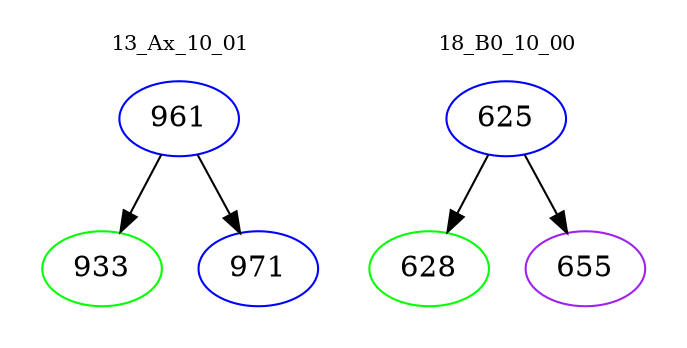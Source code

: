 digraph{
subgraph cluster_0 {
color = white
label = "13_Ax_10_01";
fontsize=10;
T0_961 [label="961", color="blue"]
T0_961 -> T0_933 [color="black"]
T0_933 [label="933", color="green"]
T0_961 -> T0_971 [color="black"]
T0_971 [label="971", color="blue"]
}
subgraph cluster_1 {
color = white
label = "18_B0_10_00";
fontsize=10;
T1_625 [label="625", color="blue"]
T1_625 -> T1_628 [color="black"]
T1_628 [label="628", color="green"]
T1_625 -> T1_655 [color="black"]
T1_655 [label="655", color="purple"]
}
}
